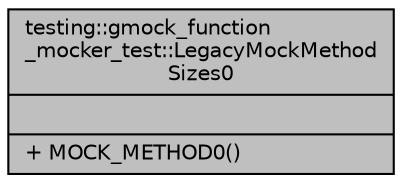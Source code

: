 digraph "testing::gmock_function_mocker_test::LegacyMockMethodSizes0"
{
 // LATEX_PDF_SIZE
  bgcolor="transparent";
  edge [fontname="Helvetica",fontsize="10",labelfontname="Helvetica",labelfontsize="10"];
  node [fontname="Helvetica",fontsize="10",shape=record];
  Node1 [label="{testing::gmock_function\l_mocker_test::LegacyMockMethod\lSizes0\n||+ MOCK_METHOD0()\l}",height=0.2,width=0.4,color="black", fillcolor="grey75", style="filled", fontcolor="black",tooltip=" "];
}
